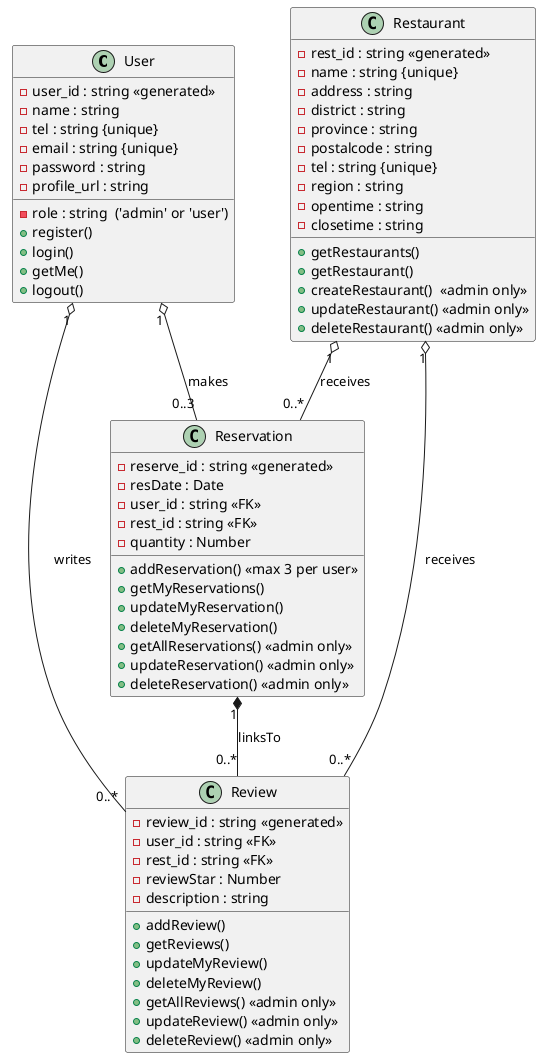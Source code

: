 @startuml

class User {
    - user_id : string <<generated>>
    - name : string
    - tel : string {unique}
    - email : string {unique}
    - role : string  ('admin' or 'user')
    - password : string
    - profile_url : string
    + register()
    + login()
    + getMe()
    + logout()
}

class Restaurant {
    - rest_id : string <<generated>>
    - name : string {unique}
    - address : string
    - district : string
    - province : string
    - postalcode : string
    - tel : string {unique}
    - region : string
    - opentime : string
    - closetime : string
    + getRestaurants()
    + getRestaurant()
    + createRestaurant()  <<admin only>>
    + updateRestaurant() <<admin only>>
    + deleteRestaurant() <<admin only>>
}

class Reservation {
    - reserve_id : string <<generated>>
    - resDate : Date
    - user_id : string <<FK>>
    - rest_id : string <<FK>>
    - quantity : Number
    + addReservation() <<max 3 per user>>
    + getMyReservations()
    + updateMyReservation()
    + deleteMyReservation()
    + getAllReservations() <<admin only>>
    + updateReservation() <<admin only>>
    + deleteReservation() <<admin only>>
}

class Review {
    - review_id : string <<generated>>
    - user_id : string <<FK>>
    - rest_id : string <<FK>>
    - reviewStar : Number
    - description : string
    + addReview()
    + getReviews()
    + updateMyReview()
    + deleteMyReview()
    + getAllReviews() <<admin only>>
    + updateReview() <<admin only>>
    + deleteReview() <<admin only>>
}

' Relationships
User "1" o-- "0..3" Reservation : makes
Restaurant "1" o-- "0..*" Reservation : receives

User "1" o-- "0..*" Review : writes
Restaurant "1" o-- "0..*" Review : receives

Reservation "1" *-- "0..*" Review : linksTo

@enduml
